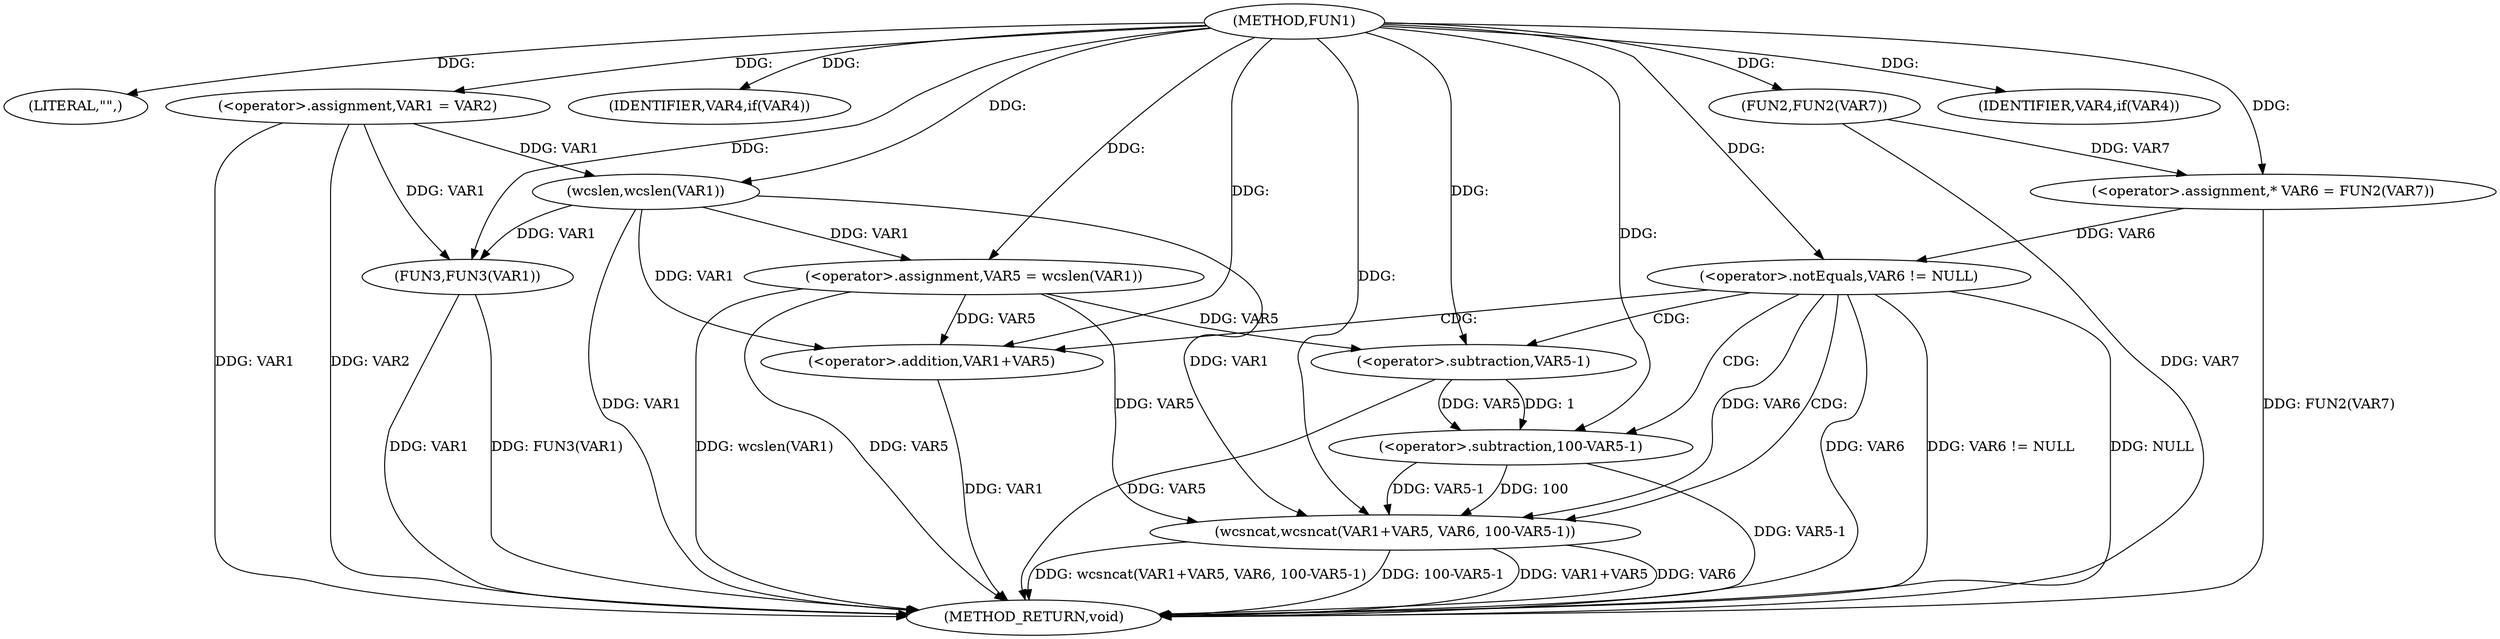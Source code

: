 digraph FUN1 {  
"1000100" [label = "(METHOD,FUN1)" ]
"1000141" [label = "(METHOD_RETURN,void)" ]
"1000103" [label = "(LITERAL,\"\",)" ]
"1000104" [label = "(<operator>.assignment,VAR1 = VAR2)" ]
"1000108" [label = "(IDENTIFIER,VAR4,if(VAR4))" ]
"1000112" [label = "(<operator>.assignment,VAR5 = wcslen(VAR1))" ]
"1000114" [label = "(wcslen,wcslen(VAR1))" ]
"1000117" [label = "(<operator>.assignment,* VAR6 = FUN2(VAR7))" ]
"1000119" [label = "(FUN2,FUN2(VAR7))" ]
"1000122" [label = "(<operator>.notEquals,VAR6 != NULL)" ]
"1000126" [label = "(wcsncat,wcsncat(VAR1+VAR5, VAR6, 100-VAR5-1))" ]
"1000127" [label = "(<operator>.addition,VAR1+VAR5)" ]
"1000131" [label = "(<operator>.subtraction,100-VAR5-1)" ]
"1000133" [label = "(<operator>.subtraction,VAR5-1)" ]
"1000137" [label = "(IDENTIFIER,VAR4,if(VAR4))" ]
"1000139" [label = "(FUN3,FUN3(VAR1))" ]
  "1000104" -> "1000141"  [ label = "DDG: VAR1"] 
  "1000112" -> "1000141"  [ label = "DDG: wcslen(VAR1)"] 
  "1000139" -> "1000141"  [ label = "DDG: VAR1"] 
  "1000133" -> "1000141"  [ label = "DDG: VAR5"] 
  "1000114" -> "1000141"  [ label = "DDG: VAR1"] 
  "1000126" -> "1000141"  [ label = "DDG: VAR1+VAR5"] 
  "1000122" -> "1000141"  [ label = "DDG: VAR6 != NULL"] 
  "1000127" -> "1000141"  [ label = "DDG: VAR1"] 
  "1000117" -> "1000141"  [ label = "DDG: FUN2(VAR7)"] 
  "1000104" -> "1000141"  [ label = "DDG: VAR2"] 
  "1000126" -> "1000141"  [ label = "DDG: VAR6"] 
  "1000126" -> "1000141"  [ label = "DDG: wcsncat(VAR1+VAR5, VAR6, 100-VAR5-1)"] 
  "1000122" -> "1000141"  [ label = "DDG: VAR6"] 
  "1000139" -> "1000141"  [ label = "DDG: FUN3(VAR1)"] 
  "1000131" -> "1000141"  [ label = "DDG: VAR5-1"] 
  "1000112" -> "1000141"  [ label = "DDG: VAR5"] 
  "1000119" -> "1000141"  [ label = "DDG: VAR7"] 
  "1000126" -> "1000141"  [ label = "DDG: 100-VAR5-1"] 
  "1000122" -> "1000141"  [ label = "DDG: NULL"] 
  "1000100" -> "1000103"  [ label = "DDG: "] 
  "1000100" -> "1000104"  [ label = "DDG: "] 
  "1000100" -> "1000108"  [ label = "DDG: "] 
  "1000114" -> "1000112"  [ label = "DDG: VAR1"] 
  "1000100" -> "1000112"  [ label = "DDG: "] 
  "1000104" -> "1000114"  [ label = "DDG: VAR1"] 
  "1000100" -> "1000114"  [ label = "DDG: "] 
  "1000119" -> "1000117"  [ label = "DDG: VAR7"] 
  "1000100" -> "1000117"  [ label = "DDG: "] 
  "1000100" -> "1000119"  [ label = "DDG: "] 
  "1000117" -> "1000122"  [ label = "DDG: VAR6"] 
  "1000100" -> "1000122"  [ label = "DDG: "] 
  "1000114" -> "1000126"  [ label = "DDG: VAR1"] 
  "1000100" -> "1000126"  [ label = "DDG: "] 
  "1000112" -> "1000126"  [ label = "DDG: VAR5"] 
  "1000114" -> "1000127"  [ label = "DDG: VAR1"] 
  "1000100" -> "1000127"  [ label = "DDG: "] 
  "1000112" -> "1000127"  [ label = "DDG: VAR5"] 
  "1000122" -> "1000126"  [ label = "DDG: VAR6"] 
  "1000131" -> "1000126"  [ label = "DDG: 100"] 
  "1000131" -> "1000126"  [ label = "DDG: VAR5-1"] 
  "1000100" -> "1000131"  [ label = "DDG: "] 
  "1000133" -> "1000131"  [ label = "DDG: VAR5"] 
  "1000133" -> "1000131"  [ label = "DDG: 1"] 
  "1000100" -> "1000133"  [ label = "DDG: "] 
  "1000112" -> "1000133"  [ label = "DDG: VAR5"] 
  "1000100" -> "1000137"  [ label = "DDG: "] 
  "1000104" -> "1000139"  [ label = "DDG: VAR1"] 
  "1000114" -> "1000139"  [ label = "DDG: VAR1"] 
  "1000100" -> "1000139"  [ label = "DDG: "] 
  "1000122" -> "1000131"  [ label = "CDG: "] 
  "1000122" -> "1000133"  [ label = "CDG: "] 
  "1000122" -> "1000127"  [ label = "CDG: "] 
  "1000122" -> "1000126"  [ label = "CDG: "] 
}
